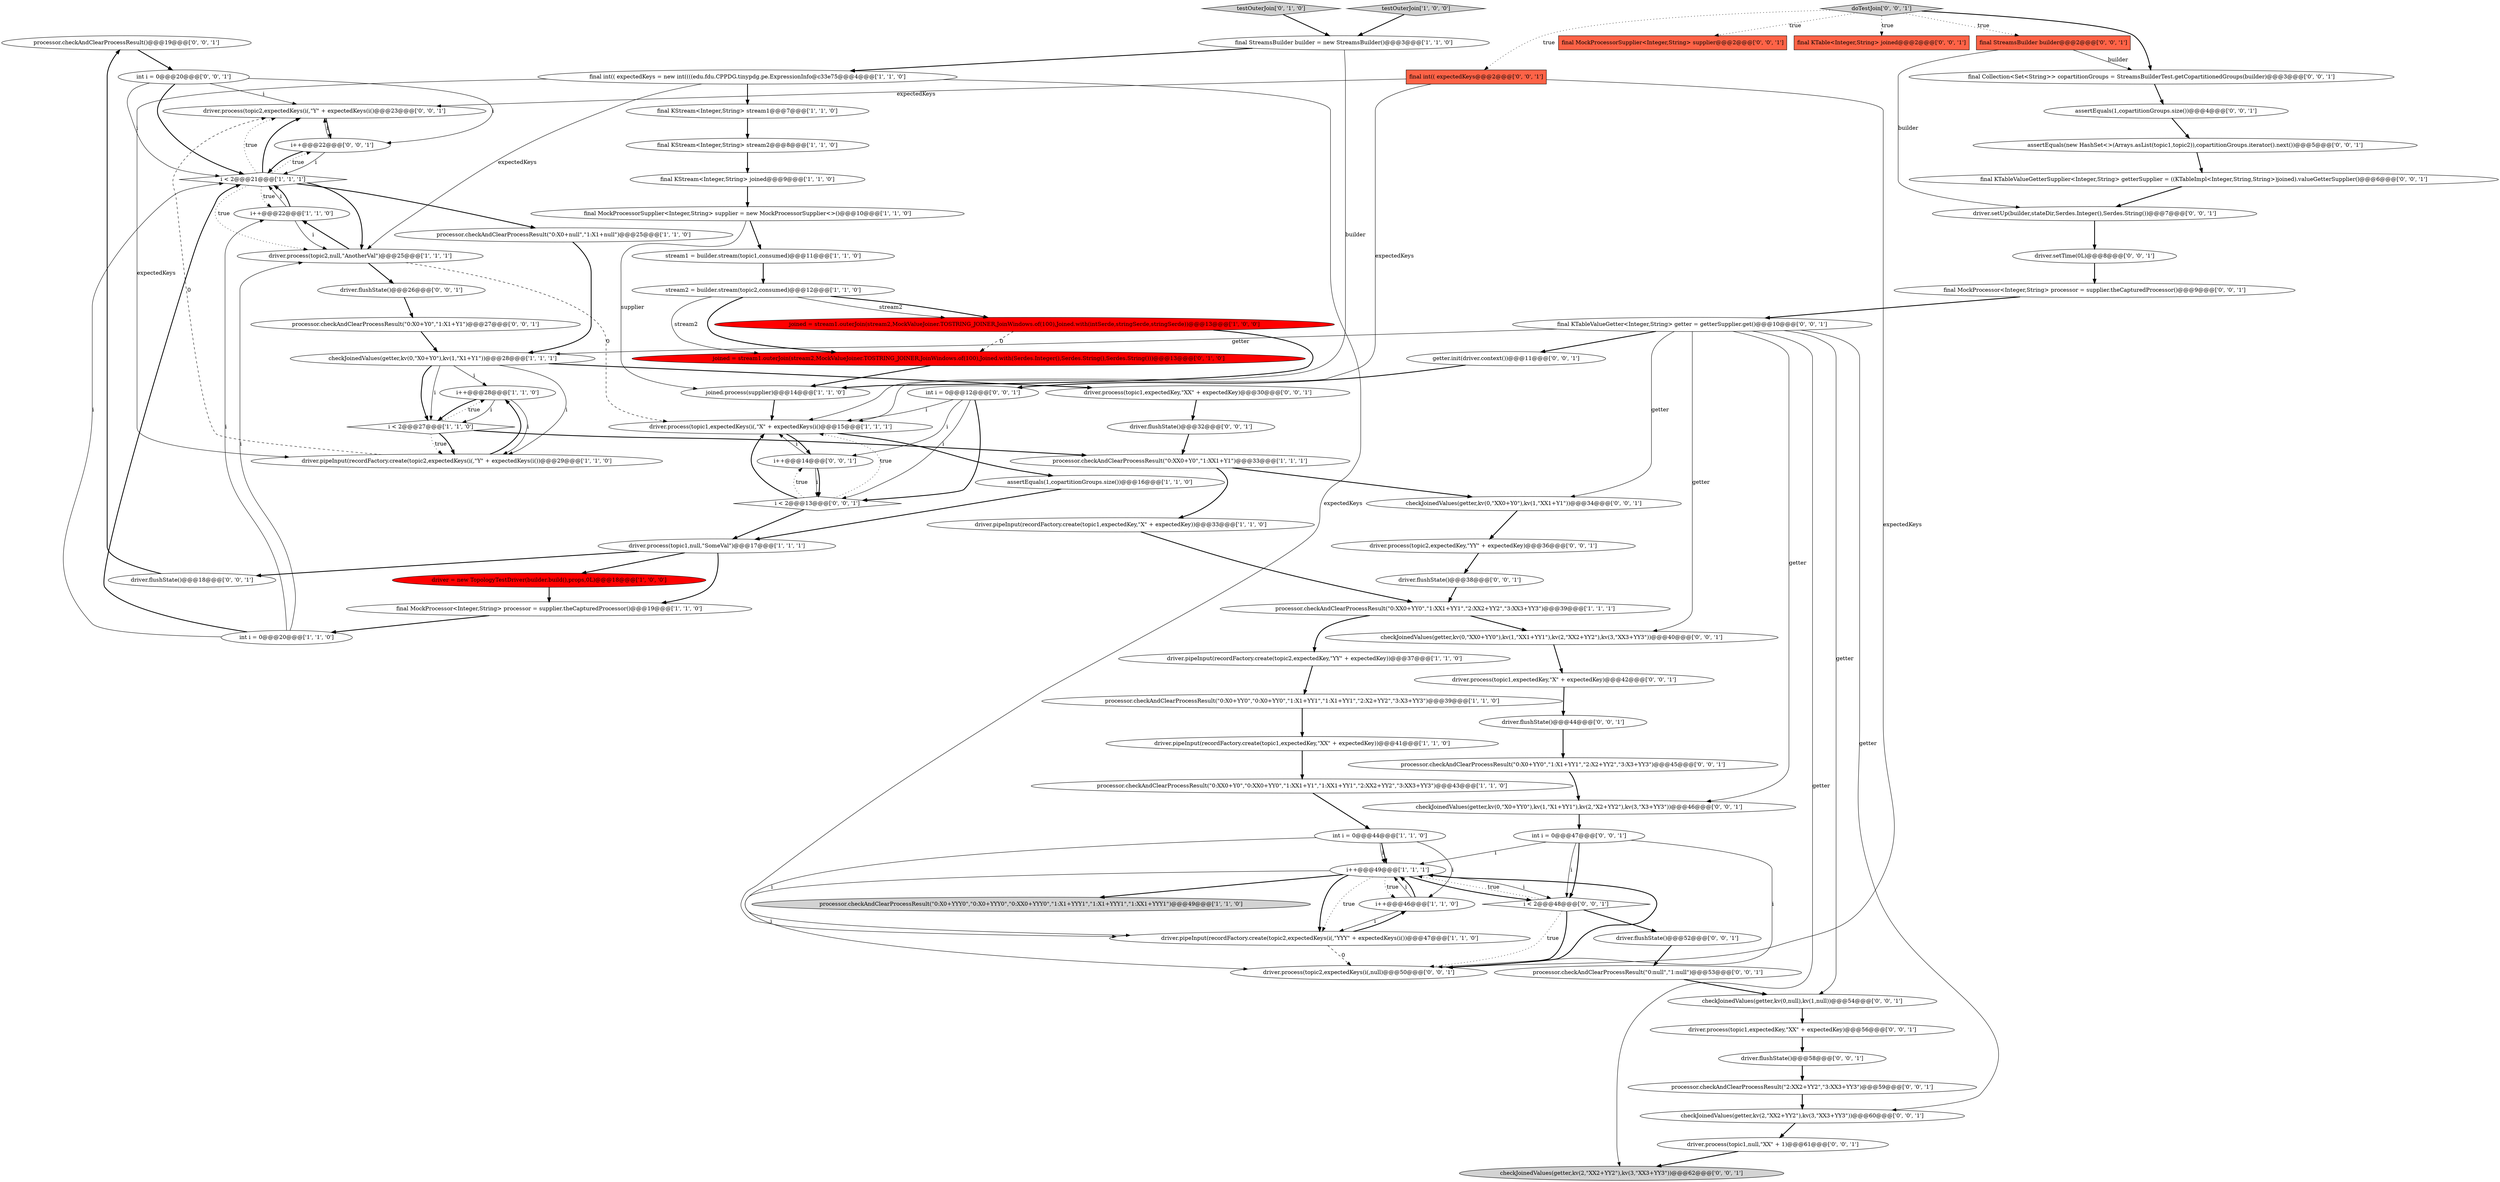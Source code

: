 digraph {
82 [style = filled, label = "processor.checkAndClearProcessResult()@@@19@@@['0', '0', '1']", fillcolor = white, shape = ellipse image = "AAA0AAABBB3BBB"];
22 [style = filled, label = "final int(( expectedKeys = new int((((edu.fdu.CPPDG.tinypdg.pe.ExpressionInfo@c33e75@@@4@@@['1', '1', '0']", fillcolor = white, shape = ellipse image = "AAA0AAABBB1BBB"];
71 [style = filled, label = "driver.setUp(builder,stateDir,Serdes.Integer(),Serdes.String())@@@7@@@['0', '0', '1']", fillcolor = white, shape = ellipse image = "AAA0AAABBB3BBB"];
75 [style = filled, label = "getter.init(driver.context())@@@11@@@['0', '0', '1']", fillcolor = white, shape = ellipse image = "AAA0AAABBB3BBB"];
77 [style = filled, label = "processor.checkAndClearProcessResult(\"0:X0+Y0\",\"1:X1+Y1\")@@@27@@@['0', '0', '1']", fillcolor = white, shape = ellipse image = "AAA0AAABBB3BBB"];
14 [style = filled, label = "final KStream<Integer,String> stream1@@@7@@@['1', '1', '0']", fillcolor = white, shape = ellipse image = "AAA0AAABBB1BBB"];
3 [style = filled, label = "processor.checkAndClearProcessResult(\"0:XX0+YY0\",\"1:XX1+YY1\",\"2:XX2+YY2\",\"3:XX3+YY3\")@@@39@@@['1', '1', '1']", fillcolor = white, shape = ellipse image = "AAA0AAABBB1BBB"];
55 [style = filled, label = "final StreamsBuilder builder@@@2@@@['0', '0', '1']", fillcolor = tomato, shape = box image = "AAA0AAABBB3BBB"];
51 [style = filled, label = "i < 2@@@13@@@['0', '0', '1']", fillcolor = white, shape = diamond image = "AAA0AAABBB3BBB"];
60 [style = filled, label = "driver.process(topic2,expectedKeys(i(,\"Y\" + expectedKeys(i()@@@23@@@['0', '0', '1']", fillcolor = white, shape = ellipse image = "AAA0AAABBB3BBB"];
24 [style = filled, label = "i++@@@22@@@['1', '1', '0']", fillcolor = white, shape = ellipse image = "AAA0AAABBB1BBB"];
4 [style = filled, label = "i++@@@49@@@['1', '1', '1']", fillcolor = white, shape = ellipse image = "AAA0AAABBB1BBB"];
44 [style = filled, label = "int i = 0@@@20@@@['0', '0', '1']", fillcolor = white, shape = ellipse image = "AAA0AAABBB3BBB"];
50 [style = filled, label = "final MockProcessorSupplier<Integer,String> supplier@@@2@@@['0', '0', '1']", fillcolor = tomato, shape = box image = "AAA0AAABBB3BBB"];
36 [style = filled, label = "i < 2@@@21@@@['1', '1', '1']", fillcolor = white, shape = diamond image = "AAA0AAABBB1BBB"];
52 [style = filled, label = "checkJoinedValues(getter,kv(0,\"XX0+Y0\"),kv(1,\"XX1+Y1\"))@@@34@@@['0', '0', '1']", fillcolor = white, shape = ellipse image = "AAA0AAABBB3BBB"];
38 [style = filled, label = "joined = stream1.outerJoin(stream2,MockValueJoiner.TOSTRING_JOINER,JoinWindows.of(100),Joined.with(Serdes.Integer(),Serdes.String(),Serdes.String()))@@@13@@@['0', '1', '0']", fillcolor = red, shape = ellipse image = "AAA1AAABBB2BBB"];
7 [style = filled, label = "joined.process(supplier)@@@14@@@['1', '1', '0']", fillcolor = white, shape = ellipse image = "AAA0AAABBB1BBB"];
26 [style = filled, label = "processor.checkAndClearProcessResult(\"0:X0+YYY0\",\"0:X0+YYY0\",\"0:XX0+YYY0\",\"1:X1+YYY1\",\"1:X1+YYY1\",\"1:XX1+YYY1\")@@@49@@@['1', '1', '0']", fillcolor = lightgray, shape = ellipse image = "AAA0AAABBB1BBB"];
46 [style = filled, label = "driver.flushState()@@@26@@@['0', '0', '1']", fillcolor = white, shape = ellipse image = "AAA0AAABBB3BBB"];
56 [style = filled, label = "final Collection<Set<String>> copartitionGroups = StreamsBuilderTest.getCopartitionedGroups(builder)@@@3@@@['0', '0', '1']", fillcolor = white, shape = ellipse image = "AAA0AAABBB3BBB"];
39 [style = filled, label = "doTestJoin['0', '0', '1']", fillcolor = lightgray, shape = diamond image = "AAA0AAABBB3BBB"];
43 [style = filled, label = "final KTable<Integer,String> joined@@@2@@@['0', '0', '1']", fillcolor = tomato, shape = box image = "AAA0AAABBB3BBB"];
42 [style = filled, label = "int i = 0@@@47@@@['0', '0', '1']", fillcolor = white, shape = ellipse image = "AAA0AAABBB3BBB"];
47 [style = filled, label = "assertEquals(new HashSet<>(Arrays.asList(topic1,topic2)),copartitionGroups.iterator().next())@@@5@@@['0', '0', '1']", fillcolor = white, shape = ellipse image = "AAA0AAABBB3BBB"];
67 [style = filled, label = "processor.checkAndClearProcessResult(\"0:X0+YY0\",\"1:X1+YY1\",\"2:X2+YY2\",\"3:X3+YY3\")@@@45@@@['0', '0', '1']", fillcolor = white, shape = ellipse image = "AAA0AAABBB3BBB"];
5 [style = filled, label = "driver.pipeInput(recordFactory.create(topic2,expectedKey,\"YY\" + expectedKey))@@@37@@@['1', '1', '0']", fillcolor = white, shape = ellipse image = "AAA0AAABBB1BBB"];
13 [style = filled, label = "final KStream<Integer,String> joined@@@9@@@['1', '1', '0']", fillcolor = white, shape = ellipse image = "AAA0AAABBB1BBB"];
18 [style = filled, label = "driver = new TopologyTestDriver(builder.build(),props,0L)@@@18@@@['1', '0', '0']", fillcolor = red, shape = ellipse image = "AAA1AAABBB1BBB"];
70 [style = filled, label = "final KTableValueGetter<Integer,String> getter = getterSupplier.get()@@@10@@@['0', '0', '1']", fillcolor = white, shape = ellipse image = "AAA0AAABBB3BBB"];
57 [style = filled, label = "driver.process(topic1,expectedKey,\"XX\" + expectedKey)@@@56@@@['0', '0', '1']", fillcolor = white, shape = ellipse image = "AAA0AAABBB3BBB"];
34 [style = filled, label = "checkJoinedValues(getter,kv(0,\"X0+Y0\"),kv(1,\"X1+Y1\"))@@@28@@@['1', '1', '1']", fillcolor = white, shape = ellipse image = "AAA0AAABBB1BBB"];
65 [style = filled, label = "int i = 0@@@12@@@['0', '0', '1']", fillcolor = white, shape = ellipse image = "AAA0AAABBB3BBB"];
6 [style = filled, label = "int i = 0@@@20@@@['1', '1', '0']", fillcolor = white, shape = ellipse image = "AAA0AAABBB1BBB"];
69 [style = filled, label = "checkJoinedValues(getter,kv(2,\"XX2+YY2\"),kv(3,\"XX3+YY3\"))@@@60@@@['0', '0', '1']", fillcolor = white, shape = ellipse image = "AAA0AAABBB3BBB"];
66 [style = filled, label = "driver.process(topic2,expectedKeys(i(,null)@@@50@@@['0', '0', '1']", fillcolor = white, shape = ellipse image = "AAA0AAABBB3BBB"];
33 [style = filled, label = "driver.process(topic1,expectedKeys(i(,\"X\" + expectedKeys(i()@@@15@@@['1', '1', '1']", fillcolor = white, shape = ellipse image = "AAA0AAABBB1BBB"];
53 [style = filled, label = "processor.checkAndClearProcessResult(\"2:XX2+YY2\",\"3:XX3+YY3\")@@@59@@@['0', '0', '1']", fillcolor = white, shape = ellipse image = "AAA0AAABBB3BBB"];
1 [style = filled, label = "driver.pipeInput(recordFactory.create(topic1,expectedKey,\"XX\" + expectedKey))@@@41@@@['1', '1', '0']", fillcolor = white, shape = ellipse image = "AAA0AAABBB1BBB"];
48 [style = filled, label = "checkJoinedValues(getter,kv(0,\"XX0+YY0\"),kv(1,\"XX1+YY1\"),kv(2,\"XX2+YY2\"),kv(3,\"XX3+YY3\"))@@@40@@@['0', '0', '1']", fillcolor = white, shape = ellipse image = "AAA0AAABBB3BBB"];
27 [style = filled, label = "stream1 = builder.stream(topic1,consumed)@@@11@@@['1', '1', '0']", fillcolor = white, shape = ellipse image = "AAA0AAABBB1BBB"];
72 [style = filled, label = "driver.process(topic1,null,\"XX\" + 1)@@@61@@@['0', '0', '1']", fillcolor = white, shape = ellipse image = "AAA0AAABBB3BBB"];
74 [style = filled, label = "driver.flushState()@@@38@@@['0', '0', '1']", fillcolor = white, shape = ellipse image = "AAA0AAABBB3BBB"];
23 [style = filled, label = "driver.process(topic1,null,\"SomeVal\")@@@17@@@['1', '1', '1']", fillcolor = white, shape = ellipse image = "AAA0AAABBB1BBB"];
79 [style = filled, label = "driver.flushState()@@@44@@@['0', '0', '1']", fillcolor = white, shape = ellipse image = "AAA0AAABBB3BBB"];
25 [style = filled, label = "final KStream<Integer,String> stream2@@@8@@@['1', '1', '0']", fillcolor = white, shape = ellipse image = "AAA0AAABBB1BBB"];
31 [style = filled, label = "testOuterJoin['1', '0', '0']", fillcolor = lightgray, shape = diamond image = "AAA0AAABBB1BBB"];
80 [style = filled, label = "driver.process(topic2,expectedKey,\"YY\" + expectedKey)@@@36@@@['0', '0', '1']", fillcolor = white, shape = ellipse image = "AAA0AAABBB3BBB"];
76 [style = filled, label = "i++@@@14@@@['0', '0', '1']", fillcolor = white, shape = ellipse image = "AAA0AAABBB3BBB"];
54 [style = filled, label = "final int(( expectedKeys@@@2@@@['0', '0', '1']", fillcolor = tomato, shape = box image = "AAA0AAABBB3BBB"];
30 [style = filled, label = "assertEquals(1,copartitionGroups.size())@@@16@@@['1', '1', '0']", fillcolor = white, shape = ellipse image = "AAA0AAABBB1BBB"];
0 [style = filled, label = "final MockProcessor<Integer,String> processor = supplier.theCapturedProcessor()@@@19@@@['1', '1', '0']", fillcolor = white, shape = ellipse image = "AAA0AAABBB1BBB"];
2 [style = filled, label = "i++@@@28@@@['1', '1', '0']", fillcolor = white, shape = ellipse image = "AAA0AAABBB1BBB"];
20 [style = filled, label = "i++@@@46@@@['1', '1', '0']", fillcolor = white, shape = ellipse image = "AAA0AAABBB1BBB"];
58 [style = filled, label = "checkJoinedValues(getter,kv(2,\"XX2+YY2\"),kv(3,\"XX3+YY3\"))@@@62@@@['0', '0', '1']", fillcolor = lightgray, shape = ellipse image = "AAA0AAABBB3BBB"];
81 [style = filled, label = "driver.flushState()@@@52@@@['0', '0', '1']", fillcolor = white, shape = ellipse image = "AAA0AAABBB3BBB"];
49 [style = filled, label = "processor.checkAndClearProcessResult(\"0:null\",\"1:null\")@@@53@@@['0', '0', '1']", fillcolor = white, shape = ellipse image = "AAA0AAABBB3BBB"];
35 [style = filled, label = "driver.pipeInput(recordFactory.create(topic2,expectedKeys(i(,\"Y\" + expectedKeys(i())@@@29@@@['1', '1', '0']", fillcolor = white, shape = ellipse image = "AAA0AAABBB1BBB"];
15 [style = filled, label = "final MockProcessorSupplier<Integer,String> supplier = new MockProcessorSupplier<>()@@@10@@@['1', '1', '0']", fillcolor = white, shape = ellipse image = "AAA0AAABBB1BBB"];
63 [style = filled, label = "checkJoinedValues(getter,kv(0,null),kv(1,null))@@@54@@@['0', '0', '1']", fillcolor = white, shape = ellipse image = "AAA0AAABBB3BBB"];
9 [style = filled, label = "processor.checkAndClearProcessResult(\"0:X0+YY0\",\"0:X0+YY0\",\"1:X1+YY1\",\"1:X1+YY1\",\"2:X2+YY2\",\"3:X3+YY3\")@@@39@@@['1', '1', '0']", fillcolor = white, shape = ellipse image = "AAA0AAABBB1BBB"];
73 [style = filled, label = "final MockProcessor<Integer,String> processor = supplier.theCapturedProcessor()@@@9@@@['0', '0', '1']", fillcolor = white, shape = ellipse image = "AAA0AAABBB3BBB"];
45 [style = filled, label = "driver.flushState()@@@32@@@['0', '0', '1']", fillcolor = white, shape = ellipse image = "AAA0AAABBB3BBB"];
37 [style = filled, label = "testOuterJoin['0', '1', '0']", fillcolor = lightgray, shape = diamond image = "AAA0AAABBB2BBB"];
21 [style = filled, label = "driver.pipeInput(recordFactory.create(topic2,expectedKeys(i(,\"YYY\" + expectedKeys(i())@@@47@@@['1', '1', '0']", fillcolor = white, shape = ellipse image = "AAA0AAABBB1BBB"];
16 [style = filled, label = "joined = stream1.outerJoin(stream2,MockValueJoiner.TOSTRING_JOINER,JoinWindows.of(100),Joined.with(intSerde,stringSerde,stringSerde))@@@13@@@['1', '0', '0']", fillcolor = red, shape = ellipse image = "AAA1AAABBB1BBB"];
61 [style = filled, label = "driver.process(topic1,expectedKey,\"XX\" + expectedKey)@@@30@@@['0', '0', '1']", fillcolor = white, shape = ellipse image = "AAA0AAABBB3BBB"];
28 [style = filled, label = "driver.process(topic2,null,\"AnotherVal\")@@@25@@@['1', '1', '1']", fillcolor = white, shape = ellipse image = "AAA0AAABBB1BBB"];
59 [style = filled, label = "driver.process(topic1,expectedKey,\"X\" + expectedKey)@@@42@@@['0', '0', '1']", fillcolor = white, shape = ellipse image = "AAA0AAABBB3BBB"];
78 [style = filled, label = "assertEquals(1,copartitionGroups.size())@@@4@@@['0', '0', '1']", fillcolor = white, shape = ellipse image = "AAA0AAABBB3BBB"];
40 [style = filled, label = "checkJoinedValues(getter,kv(0,\"X0+YY0\"),kv(1,\"X1+YY1\"),kv(2,\"X2+YY2\"),kv(3,\"X3+YY3\"))@@@46@@@['0', '0', '1']", fillcolor = white, shape = ellipse image = "AAA0AAABBB3BBB"];
41 [style = filled, label = "i++@@@22@@@['0', '0', '1']", fillcolor = white, shape = ellipse image = "AAA0AAABBB3BBB"];
68 [style = filled, label = "final KTableValueGetterSupplier<Integer,String> getterSupplier = ((KTableImpl<Integer,String,String>)joined).valueGetterSupplier()@@@6@@@['0', '0', '1']", fillcolor = white, shape = ellipse image = "AAA0AAABBB3BBB"];
8 [style = filled, label = "i < 2@@@27@@@['1', '1', '0']", fillcolor = white, shape = diamond image = "AAA0AAABBB1BBB"];
17 [style = filled, label = "driver.pipeInput(recordFactory.create(topic1,expectedKey,\"X\" + expectedKey))@@@33@@@['1', '1', '0']", fillcolor = white, shape = ellipse image = "AAA0AAABBB1BBB"];
84 [style = filled, label = "driver.flushState()@@@58@@@['0', '0', '1']", fillcolor = white, shape = ellipse image = "AAA0AAABBB3BBB"];
19 [style = filled, label = "int i = 0@@@44@@@['1', '1', '0']", fillcolor = white, shape = ellipse image = "AAA0AAABBB1BBB"];
11 [style = filled, label = "stream2 = builder.stream(topic2,consumed)@@@12@@@['1', '1', '0']", fillcolor = white, shape = ellipse image = "AAA0AAABBB1BBB"];
10 [style = filled, label = "final StreamsBuilder builder = new StreamsBuilder()@@@3@@@['1', '1', '0']", fillcolor = white, shape = ellipse image = "AAA0AAABBB1BBB"];
12 [style = filled, label = "processor.checkAndClearProcessResult(\"0:X0+null\",\"1:X1+null\")@@@25@@@['1', '1', '0']", fillcolor = white, shape = ellipse image = "AAA0AAABBB1BBB"];
64 [style = filled, label = "i < 2@@@48@@@['0', '0', '1']", fillcolor = white, shape = diamond image = "AAA0AAABBB3BBB"];
62 [style = filled, label = "driver.flushState()@@@18@@@['0', '0', '1']", fillcolor = white, shape = ellipse image = "AAA0AAABBB3BBB"];
83 [style = filled, label = "driver.setTime(0L)@@@8@@@['0', '0', '1']", fillcolor = white, shape = ellipse image = "AAA0AAABBB3BBB"];
29 [style = filled, label = "processor.checkAndClearProcessResult(\"0:XX0+Y0\",\"1:XX1+Y1\")@@@33@@@['1', '1', '1']", fillcolor = white, shape = ellipse image = "AAA0AAABBB1BBB"];
32 [style = filled, label = "processor.checkAndClearProcessResult(\"0:XX0+Y0\",\"0:XX0+YY0\",\"1:XX1+Y1\",\"1:XX1+YY1\",\"2:XX2+YY2\",\"3:XX3+YY3\")@@@43@@@['1', '1', '0']", fillcolor = white, shape = ellipse image = "AAA0AAABBB1BBB"];
61->45 [style = bold, label=""];
22->21 [style = solid, label="expectedKeys"];
34->61 [style = bold, label=""];
14->25 [style = bold, label=""];
53->69 [style = bold, label=""];
56->78 [style = bold, label=""];
76->51 [style = bold, label=""];
77->34 [style = bold, label=""];
55->56 [style = solid, label="builder"];
5->9 [style = bold, label=""];
21->66 [style = dashed, label="0"];
16->7 [style = bold, label=""];
36->28 [style = bold, label=""];
36->12 [style = bold, label=""];
64->4 [style = dotted, label="true"];
10->33 [style = solid, label="builder"];
2->8 [style = solid, label="i"];
39->55 [style = dotted, label="true"];
65->51 [style = bold, label=""];
19->20 [style = solid, label="i"];
44->41 [style = solid, label="i"];
3->5 [style = bold, label=""];
38->7 [style = bold, label=""];
51->76 [style = dotted, label="true"];
55->71 [style = solid, label="builder"];
69->72 [style = bold, label=""];
4->66 [style = solid, label="i"];
4->64 [style = solid, label="i"];
49->63 [style = bold, label=""];
4->64 [style = bold, label=""];
44->60 [style = solid, label="i"];
36->24 [style = dotted, label="true"];
18->0 [style = bold, label=""];
22->28 [style = solid, label="expectedKeys"];
83->73 [style = bold, label=""];
35->60 [style = dashed, label="0"];
76->51 [style = solid, label="i"];
23->62 [style = bold, label=""];
6->36 [style = solid, label="i"];
11->16 [style = bold, label=""];
28->33 [style = dashed, label="0"];
11->16 [style = solid, label="stream2"];
51->23 [style = bold, label=""];
62->82 [style = bold, label=""];
52->80 [style = bold, label=""];
20->21 [style = solid, label="i"];
41->60 [style = solid, label="i"];
4->21 [style = bold, label=""];
81->49 [style = bold, label=""];
70->48 [style = solid, label="getter"];
34->8 [style = bold, label=""];
60->41 [style = bold, label=""];
75->65 [style = bold, label=""];
39->43 [style = dotted, label="true"];
34->35 [style = solid, label="i"];
45->29 [style = bold, label=""];
29->52 [style = bold, label=""];
7->33 [style = bold, label=""];
54->60 [style = solid, label="expectedKeys"];
27->11 [style = bold, label=""];
65->33 [style = solid, label="i"];
44->36 [style = solid, label="i"];
70->75 [style = bold, label=""];
74->3 [style = bold, label=""];
19->4 [style = solid, label="i"];
64->66 [style = bold, label=""];
33->30 [style = bold, label=""];
28->24 [style = bold, label=""];
1->32 [style = bold, label=""];
13->15 [style = bold, label=""];
22->14 [style = bold, label=""];
9->1 [style = bold, label=""];
76->33 [style = solid, label="i"];
71->83 [style = bold, label=""];
36->60 [style = dotted, label="true"];
29->17 [style = bold, label=""];
51->33 [style = dotted, label="true"];
22->35 [style = solid, label="expectedKeys"];
67->40 [style = bold, label=""];
8->35 [style = dotted, label="true"];
39->50 [style = dotted, label="true"];
6->28 [style = solid, label="i"];
37->10 [style = bold, label=""];
46->77 [style = bold, label=""];
70->63 [style = solid, label="getter"];
8->2 [style = dotted, label="true"];
34->8 [style = solid, label="i"];
35->2 [style = bold, label=""];
63->57 [style = bold, label=""];
54->66 [style = solid, label="expectedKeys"];
32->19 [style = bold, label=""];
73->70 [style = bold, label=""];
36->28 [style = dotted, label="true"];
23->0 [style = bold, label=""];
8->35 [style = bold, label=""];
33->76 [style = bold, label=""];
4->21 [style = dotted, label="true"];
41->36 [style = bold, label=""];
64->66 [style = dotted, label="true"];
31->10 [style = bold, label=""];
70->34 [style = solid, label="getter"];
36->60 [style = bold, label=""];
41->36 [style = solid, label="i"];
17->3 [style = bold, label=""];
34->2 [style = solid, label="i"];
79->67 [style = bold, label=""];
42->64 [style = solid, label="i"];
20->4 [style = solid, label="i"];
42->64 [style = bold, label=""];
11->38 [style = solid, label="stream2"];
42->4 [style = solid, label="i"];
23->18 [style = bold, label=""];
70->40 [style = solid, label="getter"];
39->54 [style = dotted, label="true"];
59->79 [style = bold, label=""];
70->52 [style = solid, label="getter"];
36->41 [style = dotted, label="true"];
10->22 [style = bold, label=""];
48->59 [style = bold, label=""];
84->53 [style = bold, label=""];
2->35 [style = solid, label="i"];
70->58 [style = solid, label="getter"];
16->38 [style = dashed, label="0"];
24->28 [style = solid, label="i"];
11->38 [style = bold, label=""];
44->36 [style = bold, label=""];
0->6 [style = bold, label=""];
25->13 [style = bold, label=""];
30->23 [style = bold, label=""];
64->81 [style = bold, label=""];
4->20 [style = dotted, label="true"];
4->26 [style = bold, label=""];
47->68 [style = bold, label=""];
12->34 [style = bold, label=""];
66->4 [style = bold, label=""];
65->76 [style = solid, label="i"];
6->24 [style = solid, label="i"];
6->36 [style = bold, label=""];
20->4 [style = bold, label=""];
24->36 [style = solid, label="i"];
15->7 [style = solid, label="supplier"];
24->36 [style = bold, label=""];
70->69 [style = solid, label="getter"];
78->47 [style = bold, label=""];
28->46 [style = bold, label=""];
42->66 [style = solid, label="i"];
80->74 [style = bold, label=""];
21->20 [style = bold, label=""];
3->48 [style = bold, label=""];
19->21 [style = solid, label="i"];
68->71 [style = bold, label=""];
72->58 [style = bold, label=""];
39->56 [style = bold, label=""];
54->33 [style = solid, label="expectedKeys"];
65->51 [style = solid, label="i"];
19->4 [style = bold, label=""];
15->27 [style = bold, label=""];
8->29 [style = bold, label=""];
40->42 [style = bold, label=""];
57->84 [style = bold, label=""];
82->44 [style = bold, label=""];
2->8 [style = bold, label=""];
51->33 [style = bold, label=""];
}
